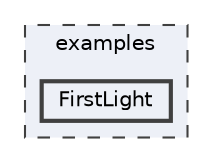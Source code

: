 digraph "/home/runner/work/FastLED/FastLED/examples/FirstLight"
{
 // INTERACTIVE_SVG=YES
 // LATEX_PDF_SIZE
  bgcolor="transparent";
  edge [fontname=Helvetica,fontsize=10,labelfontname=Helvetica,labelfontsize=10];
  node [fontname=Helvetica,fontsize=10,shape=box,height=0.2,width=0.4];
  compound=true
  subgraph clusterdir_d28a4824dc47e487b107a5db32ef43c4 {
    graph [ bgcolor="#edf0f7", pencolor="grey25", label="examples", fontname=Helvetica,fontsize=10 style="filled,dashed", URL="dir_d28a4824dc47e487b107a5db32ef43c4.html",tooltip=""]
  dir_98ca105c125a65040d83d7608744422a [label="FirstLight", fillcolor="#edf0f7", color="grey25", style="filled,bold", URL="dir_98ca105c125a65040d83d7608744422a.html",tooltip=""];
  }
}
